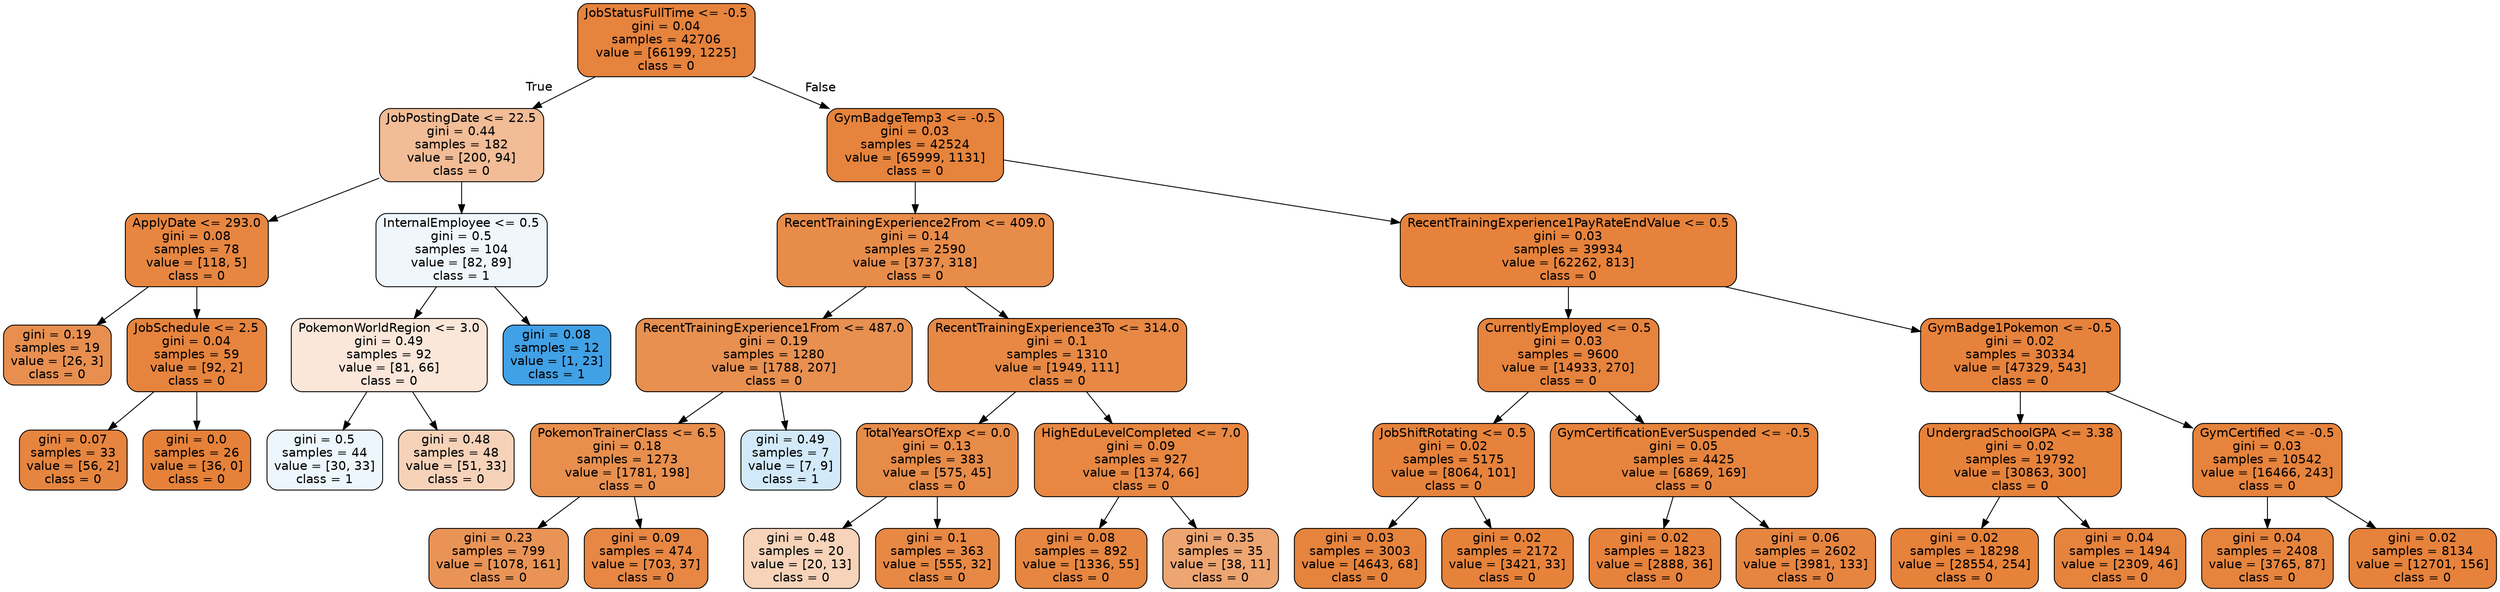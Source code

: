 digraph Tree {
node [shape=box, style="filled, rounded", color="black", fontname=helvetica] ;
edge [fontname=helvetica] ;
0 [label="JobStatusFullTime <= -0.5\ngini = 0.04\nsamples = 42706\nvalue = [66199, 1225]\nclass = 0", fillcolor="#e58139fa"] ;
1 [label="JobPostingDate <= 22.5\ngini = 0.44\nsamples = 182\nvalue = [200, 94]\nclass = 0", fillcolor="#e5813987"] ;
0 -> 1 [labeldistance=2.5, labelangle=45, headlabel="True"] ;
2 [label="ApplyDate <= 293.0\ngini = 0.08\nsamples = 78\nvalue = [118, 5]\nclass = 0", fillcolor="#e58139f4"] ;
1 -> 2 ;
3 [label="gini = 0.19\nsamples = 19\nvalue = [26, 3]\nclass = 0", fillcolor="#e58139e2"] ;
2 -> 3 ;
4 [label="JobSchedule <= 2.5\ngini = 0.04\nsamples = 59\nvalue = [92, 2]\nclass = 0", fillcolor="#e58139f9"] ;
2 -> 4 ;
5 [label="gini = 0.07\nsamples = 33\nvalue = [56, 2]\nclass = 0", fillcolor="#e58139f6"] ;
4 -> 5 ;
6 [label="gini = 0.0\nsamples = 26\nvalue = [36, 0]\nclass = 0", fillcolor="#e58139ff"] ;
4 -> 6 ;
7 [label="InternalEmployee <= 0.5\ngini = 0.5\nsamples = 104\nvalue = [82, 89]\nclass = 1", fillcolor="#399de514"] ;
1 -> 7 ;
8 [label="PokemonWorldRegion <= 3.0\ngini = 0.49\nsamples = 92\nvalue = [81, 66]\nclass = 0", fillcolor="#e581392f"] ;
7 -> 8 ;
9 [label="gini = 0.5\nsamples = 44\nvalue = [30, 33]\nclass = 1", fillcolor="#399de517"] ;
8 -> 9 ;
10 [label="gini = 0.48\nsamples = 48\nvalue = [51, 33]\nclass = 0", fillcolor="#e581395a"] ;
8 -> 10 ;
11 [label="gini = 0.08\nsamples = 12\nvalue = [1, 23]\nclass = 1", fillcolor="#399de5f4"] ;
7 -> 11 ;
12 [label="GymBadgeTemp3 <= -0.5\ngini = 0.03\nsamples = 42524\nvalue = [65999, 1131]\nclass = 0", fillcolor="#e58139fb"] ;
0 -> 12 [labeldistance=2.5, labelangle=-45, headlabel="False"] ;
13 [label="RecentTrainingExperience2From <= 409.0\ngini = 0.14\nsamples = 2590\nvalue = [3737, 318]\nclass = 0", fillcolor="#e58139e9"] ;
12 -> 13 ;
14 [label="RecentTrainingExperience1From <= 487.0\ngini = 0.19\nsamples = 1280\nvalue = [1788, 207]\nclass = 0", fillcolor="#e58139e1"] ;
13 -> 14 ;
15 [label="PokemonTrainerClass <= 6.5\ngini = 0.18\nsamples = 1273\nvalue = [1781, 198]\nclass = 0", fillcolor="#e58139e3"] ;
14 -> 15 ;
16 [label="gini = 0.23\nsamples = 799\nvalue = [1078, 161]\nclass = 0", fillcolor="#e58139d9"] ;
15 -> 16 ;
17 [label="gini = 0.09\nsamples = 474\nvalue = [703, 37]\nclass = 0", fillcolor="#e58139f2"] ;
15 -> 17 ;
18 [label="gini = 0.49\nsamples = 7\nvalue = [7, 9]\nclass = 1", fillcolor="#399de539"] ;
14 -> 18 ;
19 [label="RecentTrainingExperience3To <= 314.0\ngini = 0.1\nsamples = 1310\nvalue = [1949, 111]\nclass = 0", fillcolor="#e58139f0"] ;
13 -> 19 ;
20 [label="TotalYearsOfExp <= 0.0\ngini = 0.13\nsamples = 383\nvalue = [575, 45]\nclass = 0", fillcolor="#e58139eb"] ;
19 -> 20 ;
21 [label="gini = 0.48\nsamples = 20\nvalue = [20, 13]\nclass = 0", fillcolor="#e5813959"] ;
20 -> 21 ;
22 [label="gini = 0.1\nsamples = 363\nvalue = [555, 32]\nclass = 0", fillcolor="#e58139f0"] ;
20 -> 22 ;
23 [label="HighEduLevelCompleted <= 7.0\ngini = 0.09\nsamples = 927\nvalue = [1374, 66]\nclass = 0", fillcolor="#e58139f3"] ;
19 -> 23 ;
24 [label="gini = 0.08\nsamples = 892\nvalue = [1336, 55]\nclass = 0", fillcolor="#e58139f5"] ;
23 -> 24 ;
25 [label="gini = 0.35\nsamples = 35\nvalue = [38, 11]\nclass = 0", fillcolor="#e58139b5"] ;
23 -> 25 ;
26 [label="RecentTrainingExperience1PayRateEndValue <= 0.5\ngini = 0.03\nsamples = 39934\nvalue = [62262, 813]\nclass = 0", fillcolor="#e58139fc"] ;
12 -> 26 ;
27 [label="CurrentlyEmployed <= 0.5\ngini = 0.03\nsamples = 9600\nvalue = [14933, 270]\nclass = 0", fillcolor="#e58139fa"] ;
26 -> 27 ;
28 [label="JobShiftRotating <= 0.5\ngini = 0.02\nsamples = 5175\nvalue = [8064, 101]\nclass = 0", fillcolor="#e58139fc"] ;
27 -> 28 ;
29 [label="gini = 0.03\nsamples = 3003\nvalue = [4643, 68]\nclass = 0", fillcolor="#e58139fb"] ;
28 -> 29 ;
30 [label="gini = 0.02\nsamples = 2172\nvalue = [3421, 33]\nclass = 0", fillcolor="#e58139fd"] ;
28 -> 30 ;
31 [label="GymCertificationEverSuspended <= -0.5\ngini = 0.05\nsamples = 4425\nvalue = [6869, 169]\nclass = 0", fillcolor="#e58139f9"] ;
27 -> 31 ;
32 [label="gini = 0.02\nsamples = 1823\nvalue = [2888, 36]\nclass = 0", fillcolor="#e58139fc"] ;
31 -> 32 ;
33 [label="gini = 0.06\nsamples = 2602\nvalue = [3981, 133]\nclass = 0", fillcolor="#e58139f6"] ;
31 -> 33 ;
34 [label="GymBadge1Pokemon <= -0.5\ngini = 0.02\nsamples = 30334\nvalue = [47329, 543]\nclass = 0", fillcolor="#e58139fc"] ;
26 -> 34 ;
35 [label="UndergradSchoolGPA <= 3.38\ngini = 0.02\nsamples = 19792\nvalue = [30863, 300]\nclass = 0", fillcolor="#e58139fd"] ;
34 -> 35 ;
36 [label="gini = 0.02\nsamples = 18298\nvalue = [28554, 254]\nclass = 0", fillcolor="#e58139fd"] ;
35 -> 36 ;
37 [label="gini = 0.04\nsamples = 1494\nvalue = [2309, 46]\nclass = 0", fillcolor="#e58139fa"] ;
35 -> 37 ;
38 [label="GymCertified <= -0.5\ngini = 0.03\nsamples = 10542\nvalue = [16466, 243]\nclass = 0", fillcolor="#e58139fb"] ;
34 -> 38 ;
39 [label="gini = 0.04\nsamples = 2408\nvalue = [3765, 87]\nclass = 0", fillcolor="#e58139f9"] ;
38 -> 39 ;
40 [label="gini = 0.02\nsamples = 8134\nvalue = [12701, 156]\nclass = 0", fillcolor="#e58139fc"] ;
38 -> 40 ;
}